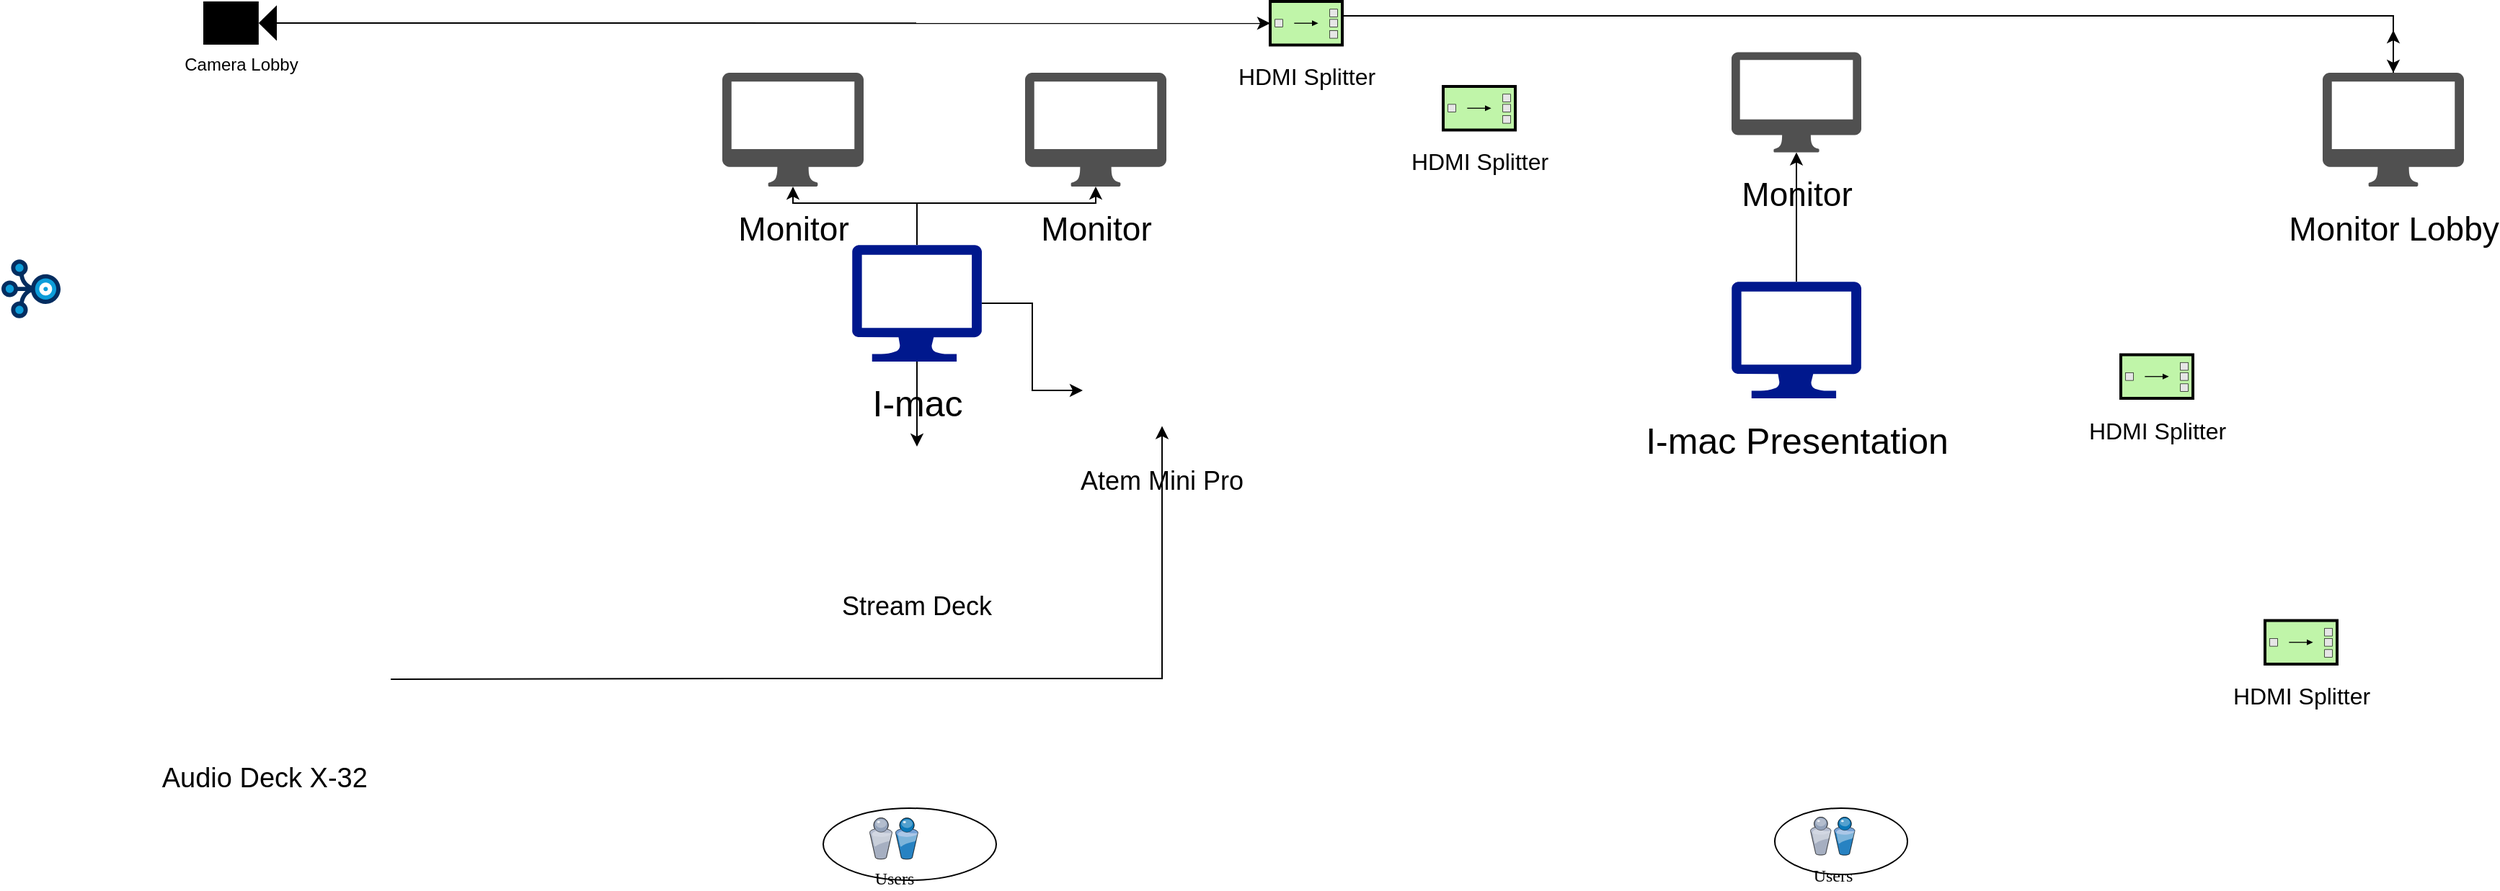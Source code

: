 <mxfile version="24.6.4" type="github">
  <diagram name="Page-1" id="822b0af5-4adb-64df-f703-e8dfc1f81529">
    <mxGraphModel dx="2340" dy="1293" grid="1" gridSize="10" guides="1" tooltips="1" connect="1" arrows="1" fold="1" page="1" pageScale="1" pageWidth="1100" pageHeight="850" background="none" math="0" shadow="0">
      <root>
        <mxCell id="0" />
        <mxCell id="1" parent="0" />
        <mxCell id="2-sOZN1NLR4EMqEl9yD2-2" value="" style="verticalLabelPosition=bottom;aspect=fixed;html=1;shape=mxgraph.salesforce.stream;" parent="1" vertex="1">
          <mxGeometry x="120" y="189" width="41" height="41" as="geometry" />
        </mxCell>
        <mxCell id="3DfevgwgSPiWLLm_7wcE-11" style="edgeStyle=orthogonalEdgeStyle;rounded=0;orthogonalLoop=1;jettySize=auto;html=1;movable=1;resizable=1;rotatable=1;deletable=1;editable=1;locked=0;connectable=1;" edge="1" parent="1" source="2-sOZN1NLR4EMqEl9yD2-4" target="2-sOZN1NLR4EMqEl9yD2-23">
          <mxGeometry relative="1" as="geometry">
            <Array as="points">
              <mxPoint x="755" y="150" />
              <mxPoint x="669" y="150" />
            </Array>
          </mxGeometry>
        </mxCell>
        <mxCell id="3DfevgwgSPiWLLm_7wcE-14" style="edgeStyle=orthogonalEdgeStyle;rounded=0;orthogonalLoop=1;jettySize=auto;html=1;" edge="1" parent="1" source="2-sOZN1NLR4EMqEl9yD2-4" target="3DfevgwgSPiWLLm_7wcE-8">
          <mxGeometry relative="1" as="geometry">
            <Array as="points">
              <mxPoint x="755" y="150" />
              <mxPoint x="879" y="150" />
            </Array>
          </mxGeometry>
        </mxCell>
        <mxCell id="3DfevgwgSPiWLLm_7wcE-16" style="edgeStyle=orthogonalEdgeStyle;rounded=0;orthogonalLoop=1;jettySize=auto;html=1;exitX=1;exitY=0.5;exitDx=0;exitDy=0;exitPerimeter=0;entryX=0;entryY=0.5;entryDx=0;entryDy=0;" edge="1" parent="1" source="2-sOZN1NLR4EMqEl9yD2-4" target="2-sOZN1NLR4EMqEl9yD2-33">
          <mxGeometry relative="1" as="geometry" />
        </mxCell>
        <mxCell id="3DfevgwgSPiWLLm_7wcE-17" style="edgeStyle=orthogonalEdgeStyle;rounded=0;orthogonalLoop=1;jettySize=auto;html=1;exitX=0.5;exitY=1;exitDx=0;exitDy=0;exitPerimeter=0;entryX=0.5;entryY=0;entryDx=0;entryDy=0;" edge="1" parent="1" source="2-sOZN1NLR4EMqEl9yD2-4" target="2-sOZN1NLR4EMqEl9yD2-34">
          <mxGeometry relative="1" as="geometry" />
        </mxCell>
        <mxCell id="2-sOZN1NLR4EMqEl9yD2-4" value="&lt;p style=&quot;line-height: 170%;&quot;&gt;&lt;font style=&quot;font-size: 25px;&quot;&gt;I-mac&lt;/font&gt;&lt;/p&gt;" style="sketch=0;aspect=fixed;pointerEvents=1;shadow=0;dashed=0;html=1;strokeColor=none;labelPosition=center;verticalLabelPosition=bottom;verticalAlign=top;align=center;fillColor=#00188D;shape=mxgraph.azure.computer" parent="1" vertex="1">
          <mxGeometry x="710" y="179" width="90" height="81" as="geometry" />
        </mxCell>
        <mxCell id="2-sOZN1NLR4EMqEl9yD2-10" value="" style="group" parent="1" vertex="1" connectable="0">
          <mxGeometry x="1350" y="570" width="92" height="46" as="geometry" />
        </mxCell>
        <mxCell id="7d933b09d9755ecc-36" value="" style="ellipse;whiteSpace=wrap;html=1;rounded=0;shadow=0;comic=0;strokeWidth=1;fontFamily=Verdana;" parent="2-sOZN1NLR4EMqEl9yD2-10" vertex="1">
          <mxGeometry width="92" height="46" as="geometry" />
        </mxCell>
        <mxCell id="7d933b09d9755ecc-37" value="Users" style="verticalLabelPosition=bottom;aspect=fixed;html=1;verticalAlign=top;strokeColor=none;shape=mxgraph.citrix.users;rounded=0;shadow=0;comic=0;fontFamily=Verdana;" parent="2-sOZN1NLR4EMqEl9yD2-10" vertex="1">
          <mxGeometry x="24.62" y="6.229" width="30.906" height="26.354" as="geometry" />
        </mxCell>
        <mxCell id="2-sOZN1NLR4EMqEl9yD2-11" value="" style="group" parent="1" vertex="1" connectable="0">
          <mxGeometry x="690" y="570" width="120" height="50" as="geometry" />
        </mxCell>
        <mxCell id="2-sOZN1NLR4EMqEl9yD2-12" value="" style="ellipse;whiteSpace=wrap;html=1;rounded=0;shadow=0;comic=0;strokeWidth=1;fontFamily=Verdana;" parent="2-sOZN1NLR4EMqEl9yD2-11" vertex="1">
          <mxGeometry width="120" height="50" as="geometry" />
        </mxCell>
        <mxCell id="2-sOZN1NLR4EMqEl9yD2-13" value="Users" style="verticalLabelPosition=bottom;aspect=fixed;html=1;verticalAlign=top;strokeColor=none;shape=mxgraph.citrix.users;rounded=0;shadow=0;comic=0;fontFamily=Verdana;" parent="2-sOZN1NLR4EMqEl9yD2-11" vertex="1">
          <mxGeometry x="32.113" y="6.771" width="33.594" height="28.646" as="geometry" />
        </mxCell>
        <mxCell id="2-sOZN1NLR4EMqEl9yD2-23" value="&lt;p style=&quot;line-height: 170%;&quot;&gt;&lt;font style=&quot;font-size: 23px;&quot;&gt;Monitor&lt;/font&gt;&lt;/p&gt;" style="sketch=0;pointerEvents=1;shadow=0;dashed=0;html=1;strokeColor=none;fillColor=#505050;labelPosition=center;verticalLabelPosition=bottom;verticalAlign=top;outlineConnect=0;align=center;shape=mxgraph.office.devices.mac_client;" parent="1" vertex="1">
          <mxGeometry x="620" y="59.5" width="98" height="79" as="geometry" />
        </mxCell>
        <mxCell id="2-sOZN1NLR4EMqEl9yD2-33" value="Atem Mini Pro" style="shape=image;verticalLabelPosition=bottom;verticalAlign=top;imageAspect=0;image=https://gray.net.au/assets/images/ATEMMiniPro.png;spacing=22;fontSize=18;" parent="1" vertex="1">
          <mxGeometry x="870" y="255.25" width="110" height="49.5" as="geometry" />
        </mxCell>
        <mxCell id="2-sOZN1NLR4EMqEl9yD2-34" value="Stream Deck" style="shape=image;verticalLabelPosition=bottom;verticalAlign=top;imageAspect=0;image=https://www.elgato.com/_next/image?url=https%3A%2F%2Fres.cloudinary.com%2Felgato-pwa%2Fimage%2Fupload%2Fv1686570507%2FProducts%2F10GAT9901%2Fabove-the-fold%2Fdesktop%2Fsd-xl-01-min.jpg&amp;w=3840&amp;q=85;fontColor=default;labelBackgroundColor=none;fontSize=18;spacing=24;imageBackground=none;" parent="1" vertex="1">
          <mxGeometry x="690" y="319" width="130" height="71" as="geometry" />
        </mxCell>
        <mxCell id="3DfevgwgSPiWLLm_7wcE-2" style="edgeStyle=orthogonalEdgeStyle;rounded=0;orthogonalLoop=1;jettySize=auto;html=1;exitX=0.5;exitY=1;exitDx=0;exitDy=0;exitPerimeter=0;" edge="1" parent="1">
          <mxGeometry relative="1" as="geometry">
            <mxPoint x="925" y="520" as="sourcePoint" />
            <mxPoint x="925" y="520" as="targetPoint" />
          </mxGeometry>
        </mxCell>
        <mxCell id="3DfevgwgSPiWLLm_7wcE-10" style="edgeStyle=orthogonalEdgeStyle;rounded=0;orthogonalLoop=1;jettySize=auto;html=1;" edge="1" parent="1" source="3DfevgwgSPiWLLm_7wcE-6" target="3DfevgwgSPiWLLm_7wcE-9">
          <mxGeometry relative="1" as="geometry" />
        </mxCell>
        <mxCell id="3DfevgwgSPiWLLm_7wcE-6" value="&lt;p style=&quot;line-height: 170%;&quot;&gt;&lt;font style=&quot;font-size: 25px;&quot;&gt;I-mac Presentation&lt;/font&gt;&lt;/p&gt;&lt;p style=&quot;line-height: 170%;&quot;&gt;&lt;font style=&quot;font-size: 25px;&quot;&gt;&lt;br&gt;&lt;/font&gt;&lt;/p&gt;" style="sketch=0;aspect=fixed;pointerEvents=1;shadow=0;dashed=0;html=1;strokeColor=none;labelPosition=center;verticalLabelPosition=bottom;verticalAlign=top;align=center;fillColor=#00188D;shape=mxgraph.azure.computer" vertex="1" parent="1">
          <mxGeometry x="1320" y="204.5" width="90" height="81" as="geometry" />
        </mxCell>
        <mxCell id="3DfevgwgSPiWLLm_7wcE-8" value="&lt;p style=&quot;line-height: 170%;&quot;&gt;&lt;font style=&quot;font-size: 23px;&quot;&gt;Monitor&lt;/font&gt;&lt;/p&gt;" style="sketch=0;pointerEvents=1;shadow=0;dashed=0;html=1;strokeColor=none;fillColor=#505050;labelPosition=center;verticalLabelPosition=bottom;verticalAlign=top;outlineConnect=0;align=center;shape=mxgraph.office.devices.mac_client;" vertex="1" parent="1">
          <mxGeometry x="830" y="59.5" width="98" height="79" as="geometry" />
        </mxCell>
        <mxCell id="3DfevgwgSPiWLLm_7wcE-9" value="&lt;p style=&quot;line-height: 170%;&quot;&gt;&lt;font style=&quot;font-size: 23px;&quot;&gt;Monitor&lt;/font&gt;&lt;/p&gt;" style="sketch=0;pointerEvents=1;shadow=0;dashed=0;html=1;strokeColor=none;fillColor=#505050;labelPosition=center;verticalLabelPosition=bottom;verticalAlign=top;outlineConnect=0;align=center;shape=mxgraph.office.devices.mac_client;" vertex="1" parent="1">
          <mxGeometry x="1320" y="45.25" width="90" height="69.5" as="geometry" />
        </mxCell>
        <mxCell id="3DfevgwgSPiWLLm_7wcE-25" value="&lt;p style=&quot;line-height: 200%;&quot;&gt;&lt;span style=&quot;font-size: 16px;&quot;&gt;HDMI Splitter&lt;/span&gt;&lt;br&gt;&lt;/p&gt;" style="html=1;strokeWidth=2;outlineConnect=0;dashed=0;align=center;fontSize=8;fillColor=#c0f5a9;verticalLabelPosition=bottom;verticalAlign=top;shape=mxgraph.eip.splitter;" vertex="1" parent="1">
          <mxGeometry x="1690" y="439.75" width="50" height="30.25" as="geometry" />
        </mxCell>
        <mxCell id="3DfevgwgSPiWLLm_7wcE-29" value="&lt;p style=&quot;line-height: 200%;&quot;&gt;&lt;span style=&quot;font-size: 16px;&quot;&gt;HDMI Splitter&lt;/span&gt;&lt;br&gt;&lt;/p&gt;" style="html=1;strokeWidth=2;outlineConnect=0;dashed=0;align=center;fontSize=8;fillColor=#c0f5a9;verticalLabelPosition=bottom;verticalAlign=top;shape=mxgraph.eip.splitter;" vertex="1" parent="1">
          <mxGeometry x="1120" y="69" width="50" height="30.25" as="geometry" />
        </mxCell>
        <mxCell id="3DfevgwgSPiWLLm_7wcE-30" value="&lt;p style=&quot;line-height: 200%;&quot;&gt;&lt;span style=&quot;font-size: 16px;&quot;&gt;HDMI Splitter&lt;/span&gt;&lt;br&gt;&lt;/p&gt;" style="html=1;strokeWidth=2;outlineConnect=0;dashed=0;align=center;fontSize=8;fillColor=#c0f5a9;verticalLabelPosition=bottom;verticalAlign=top;shape=mxgraph.eip.splitter;" vertex="1" parent="1">
          <mxGeometry x="1590" y="255.25" width="50" height="30.25" as="geometry" />
        </mxCell>
        <mxCell id="3DfevgwgSPiWLLm_7wcE-43" style="edgeStyle=none;rounded=0;orthogonalLoop=1;jettySize=auto;html=1;entryX=0.5;entryY=1;entryDx=0;entryDy=0;" edge="1" parent="1" source="3DfevgwgSPiWLLm_7wcE-35" target="2-sOZN1NLR4EMqEl9yD2-33">
          <mxGeometry relative="1" as="geometry">
            <Array as="points">
              <mxPoint x="650" y="480" />
              <mxPoint x="925" y="480" />
            </Array>
          </mxGeometry>
        </mxCell>
        <mxCell id="3DfevgwgSPiWLLm_7wcE-35" value=" Audio Deck X-32" style="shape=image;verticalLabelPosition=bottom;verticalAlign=top;imageAspect=0;image=https://dt7v1i9vyp3mf.cloudfront.net/styles/news_large/s3/imagelibrary/B/BehringerX32_01-0812-rcRX_AFV0GAYcGDMR2wmyxPvy4nsBhY4.jpg;fontSize=19;spacing=11;" vertex="1" parent="1">
          <mxGeometry x="210" y="440" width="180" height="81.25" as="geometry" />
        </mxCell>
        <mxCell id="3DfevgwgSPiWLLm_7wcE-39" style="edgeStyle=none;rounded=0;orthogonalLoop=1;jettySize=auto;html=1;" edge="1" parent="1" source="3DfevgwgSPiWLLm_7wcE-28" target="3DfevgwgSPiWLLm_7wcE-40">
          <mxGeometry relative="1" as="geometry">
            <mxPoint x="1760" y="25" as="targetPoint" />
            <Array as="points">
              <mxPoint x="1050" y="20" />
              <mxPoint x="1420" y="20" />
              <mxPoint x="1779" y="20" />
            </Array>
          </mxGeometry>
        </mxCell>
        <mxCell id="3DfevgwgSPiWLLm_7wcE-38" value="Camera Lobby&lt;div&gt;&lt;br&gt;&lt;/div&gt;" style="shape=mxgraph.signs.tech.video_camera;html=1;pointerEvents=1;fillColor=#000000;strokeColor=none;verticalLabelPosition=bottom;verticalAlign=top;align=center;" vertex="1" parent="1">
          <mxGeometry x="260" y="10" width="51" height="30" as="geometry" />
        </mxCell>
        <mxCell id="3DfevgwgSPiWLLm_7wcE-41" style="edgeStyle=none;rounded=0;orthogonalLoop=1;jettySize=auto;html=1;" edge="1" parent="1" source="3DfevgwgSPiWLLm_7wcE-40">
          <mxGeometry relative="1" as="geometry">
            <mxPoint x="1779.0" y="30" as="targetPoint" />
          </mxGeometry>
        </mxCell>
        <mxCell id="3DfevgwgSPiWLLm_7wcE-40" value="&lt;p style=&quot;line-height: 170%;&quot;&gt;&lt;font style=&quot;font-size: 23px;&quot;&gt;Monitor Lobby&lt;/font&gt;&lt;/p&gt;" style="sketch=0;pointerEvents=1;shadow=0;dashed=0;html=1;strokeColor=none;fillColor=#505050;labelPosition=center;verticalLabelPosition=bottom;verticalAlign=top;outlineConnect=0;align=center;shape=mxgraph.office.devices.mac_client;" vertex="1" parent="1">
          <mxGeometry x="1730" y="59.5" width="98" height="79" as="geometry" />
        </mxCell>
        <mxCell id="3DfevgwgSPiWLLm_7wcE-42" value="" style="edgeStyle=none;rounded=0;orthogonalLoop=1;jettySize=auto;html=1;" edge="1" parent="1" source="3DfevgwgSPiWLLm_7wcE-38" target="3DfevgwgSPiWLLm_7wcE-28">
          <mxGeometry relative="1" as="geometry">
            <mxPoint x="1779" y="60" as="targetPoint" />
            <mxPoint x="311" y="25" as="sourcePoint" />
            <Array as="points" />
          </mxGeometry>
        </mxCell>
        <mxCell id="3DfevgwgSPiWLLm_7wcE-28" value="&lt;p style=&quot;line-height: 200%;&quot;&gt;&lt;span style=&quot;font-size: 16px;&quot;&gt;HDMI Splitter&lt;/span&gt;&lt;br&gt;&lt;/p&gt;" style="html=1;strokeWidth=2;outlineConnect=0;dashed=0;align=center;fontSize=8;fillColor=#c0f5a9;verticalLabelPosition=bottom;verticalAlign=top;shape=mxgraph.eip.splitter;" vertex="1" parent="1">
          <mxGeometry x="1000" y="10" width="50" height="30.25" as="geometry" />
        </mxCell>
        <mxCell id="3DfevgwgSPiWLLm_7wcE-45" style="edgeStyle=none;rounded=0;orthogonalLoop=1;jettySize=auto;html=1;exitX=0.5;exitY=1;exitDx=0;exitDy=0;exitPerimeter=0;" edge="1" parent="1" source="3DfevgwgSPiWLLm_7wcE-25" target="3DfevgwgSPiWLLm_7wcE-25">
          <mxGeometry relative="1" as="geometry" />
        </mxCell>
      </root>
    </mxGraphModel>
  </diagram>
</mxfile>

